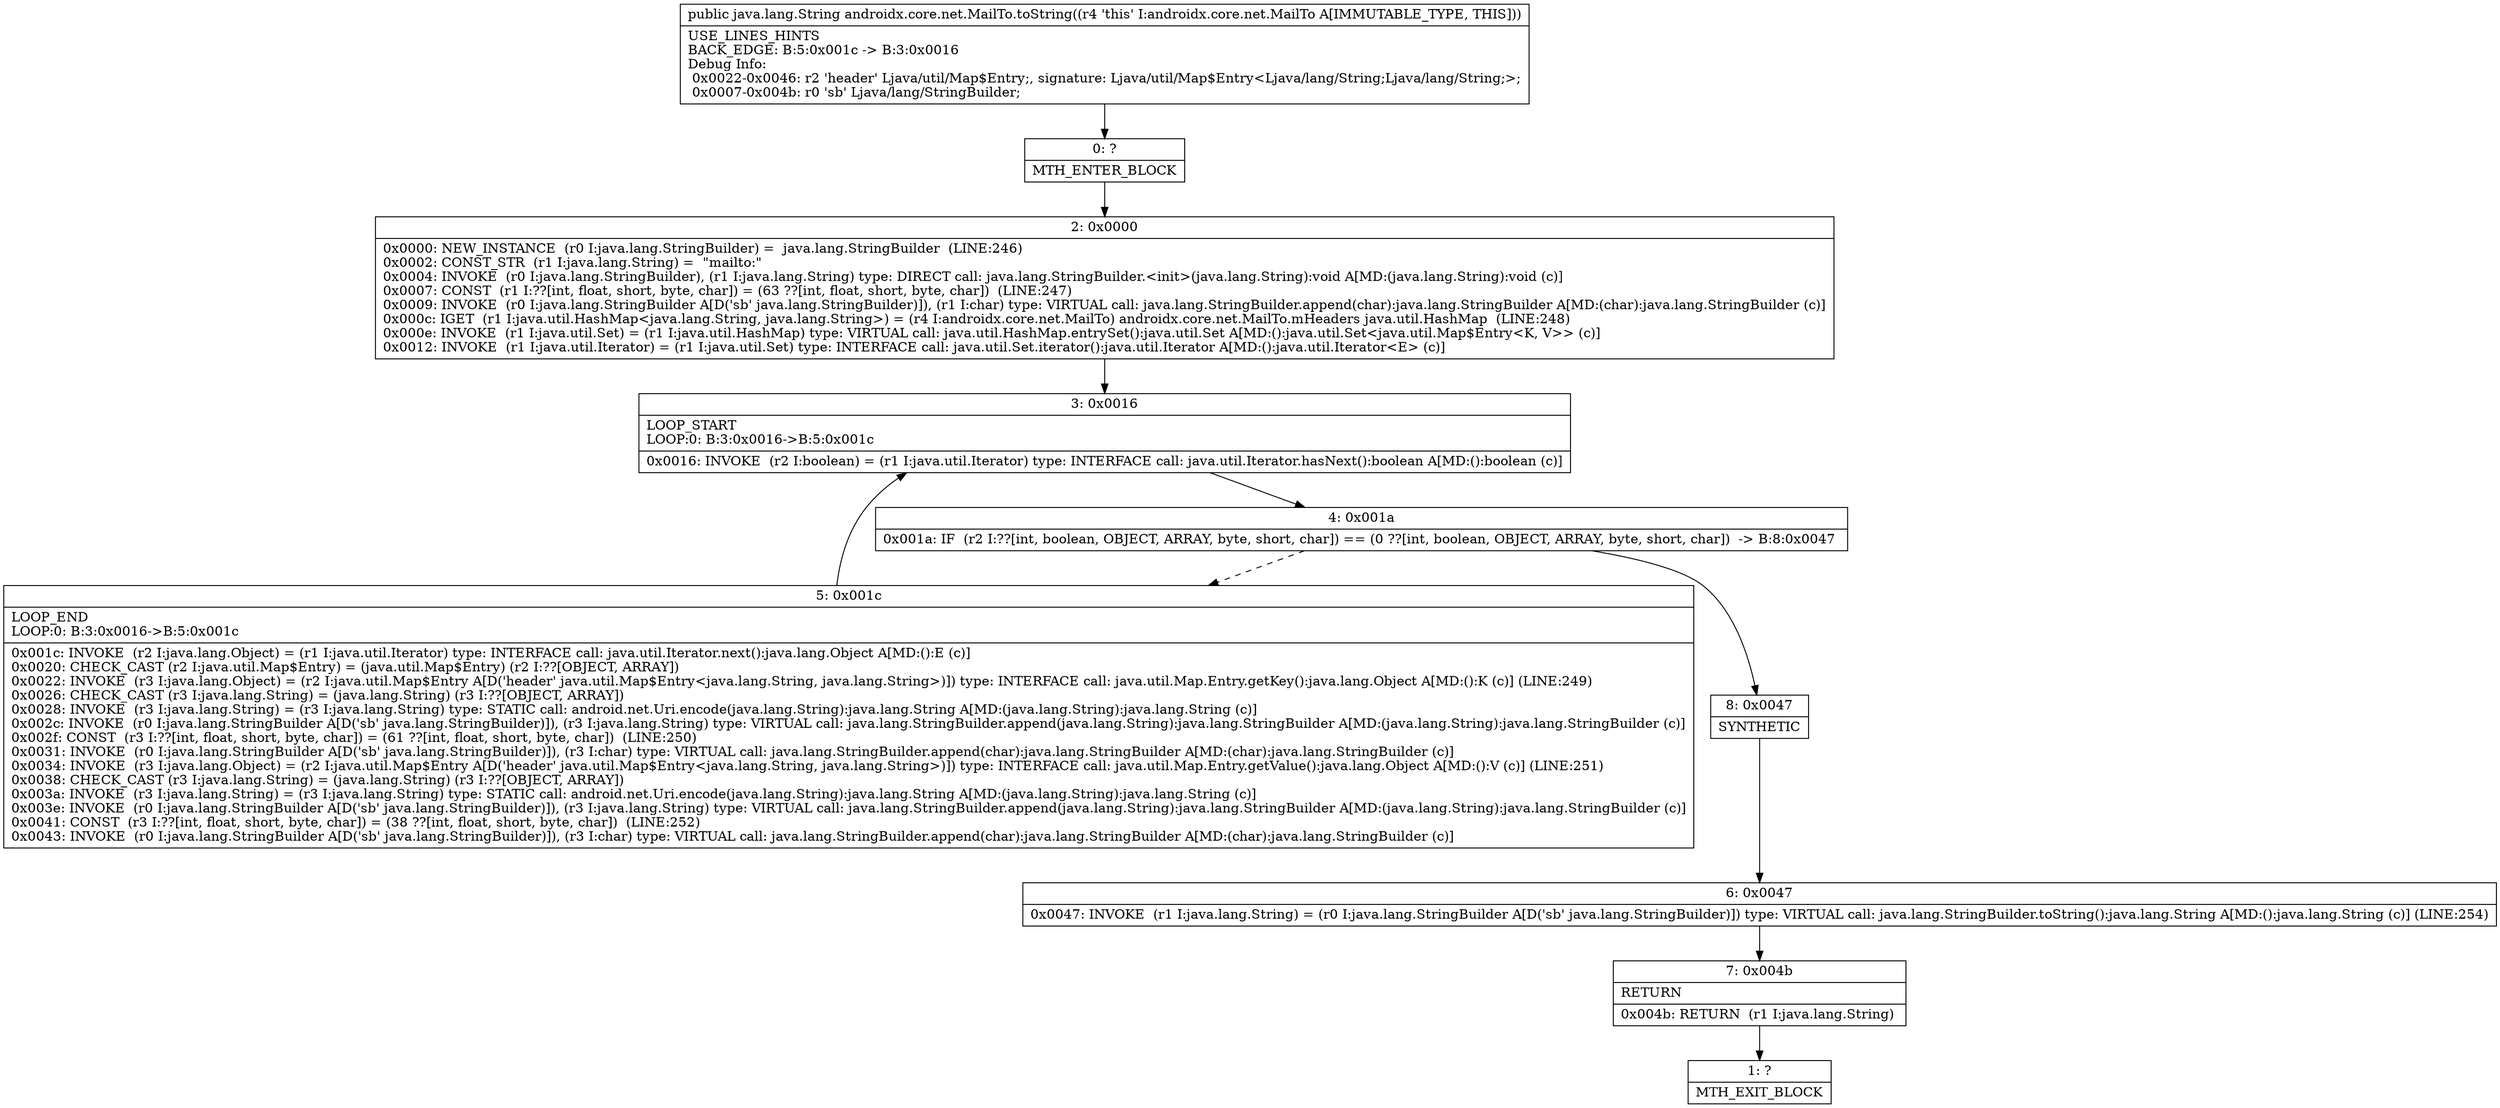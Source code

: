 digraph "CFG forandroidx.core.net.MailTo.toString()Ljava\/lang\/String;" {
Node_0 [shape=record,label="{0\:\ ?|MTH_ENTER_BLOCK\l}"];
Node_2 [shape=record,label="{2\:\ 0x0000|0x0000: NEW_INSTANCE  (r0 I:java.lang.StringBuilder) =  java.lang.StringBuilder  (LINE:246)\l0x0002: CONST_STR  (r1 I:java.lang.String) =  \"mailto:\" \l0x0004: INVOKE  (r0 I:java.lang.StringBuilder), (r1 I:java.lang.String) type: DIRECT call: java.lang.StringBuilder.\<init\>(java.lang.String):void A[MD:(java.lang.String):void (c)]\l0x0007: CONST  (r1 I:??[int, float, short, byte, char]) = (63 ??[int, float, short, byte, char])  (LINE:247)\l0x0009: INVOKE  (r0 I:java.lang.StringBuilder A[D('sb' java.lang.StringBuilder)]), (r1 I:char) type: VIRTUAL call: java.lang.StringBuilder.append(char):java.lang.StringBuilder A[MD:(char):java.lang.StringBuilder (c)]\l0x000c: IGET  (r1 I:java.util.HashMap\<java.lang.String, java.lang.String\>) = (r4 I:androidx.core.net.MailTo) androidx.core.net.MailTo.mHeaders java.util.HashMap  (LINE:248)\l0x000e: INVOKE  (r1 I:java.util.Set) = (r1 I:java.util.HashMap) type: VIRTUAL call: java.util.HashMap.entrySet():java.util.Set A[MD:():java.util.Set\<java.util.Map$Entry\<K, V\>\> (c)]\l0x0012: INVOKE  (r1 I:java.util.Iterator) = (r1 I:java.util.Set) type: INTERFACE call: java.util.Set.iterator():java.util.Iterator A[MD:():java.util.Iterator\<E\> (c)]\l}"];
Node_3 [shape=record,label="{3\:\ 0x0016|LOOP_START\lLOOP:0: B:3:0x0016\-\>B:5:0x001c\l|0x0016: INVOKE  (r2 I:boolean) = (r1 I:java.util.Iterator) type: INTERFACE call: java.util.Iterator.hasNext():boolean A[MD:():boolean (c)]\l}"];
Node_4 [shape=record,label="{4\:\ 0x001a|0x001a: IF  (r2 I:??[int, boolean, OBJECT, ARRAY, byte, short, char]) == (0 ??[int, boolean, OBJECT, ARRAY, byte, short, char])  \-\> B:8:0x0047 \l}"];
Node_5 [shape=record,label="{5\:\ 0x001c|LOOP_END\lLOOP:0: B:3:0x0016\-\>B:5:0x001c\l|0x001c: INVOKE  (r2 I:java.lang.Object) = (r1 I:java.util.Iterator) type: INTERFACE call: java.util.Iterator.next():java.lang.Object A[MD:():E (c)]\l0x0020: CHECK_CAST (r2 I:java.util.Map$Entry) = (java.util.Map$Entry) (r2 I:??[OBJECT, ARRAY]) \l0x0022: INVOKE  (r3 I:java.lang.Object) = (r2 I:java.util.Map$Entry A[D('header' java.util.Map$Entry\<java.lang.String, java.lang.String\>)]) type: INTERFACE call: java.util.Map.Entry.getKey():java.lang.Object A[MD:():K (c)] (LINE:249)\l0x0026: CHECK_CAST (r3 I:java.lang.String) = (java.lang.String) (r3 I:??[OBJECT, ARRAY]) \l0x0028: INVOKE  (r3 I:java.lang.String) = (r3 I:java.lang.String) type: STATIC call: android.net.Uri.encode(java.lang.String):java.lang.String A[MD:(java.lang.String):java.lang.String (c)]\l0x002c: INVOKE  (r0 I:java.lang.StringBuilder A[D('sb' java.lang.StringBuilder)]), (r3 I:java.lang.String) type: VIRTUAL call: java.lang.StringBuilder.append(java.lang.String):java.lang.StringBuilder A[MD:(java.lang.String):java.lang.StringBuilder (c)]\l0x002f: CONST  (r3 I:??[int, float, short, byte, char]) = (61 ??[int, float, short, byte, char])  (LINE:250)\l0x0031: INVOKE  (r0 I:java.lang.StringBuilder A[D('sb' java.lang.StringBuilder)]), (r3 I:char) type: VIRTUAL call: java.lang.StringBuilder.append(char):java.lang.StringBuilder A[MD:(char):java.lang.StringBuilder (c)]\l0x0034: INVOKE  (r3 I:java.lang.Object) = (r2 I:java.util.Map$Entry A[D('header' java.util.Map$Entry\<java.lang.String, java.lang.String\>)]) type: INTERFACE call: java.util.Map.Entry.getValue():java.lang.Object A[MD:():V (c)] (LINE:251)\l0x0038: CHECK_CAST (r3 I:java.lang.String) = (java.lang.String) (r3 I:??[OBJECT, ARRAY]) \l0x003a: INVOKE  (r3 I:java.lang.String) = (r3 I:java.lang.String) type: STATIC call: android.net.Uri.encode(java.lang.String):java.lang.String A[MD:(java.lang.String):java.lang.String (c)]\l0x003e: INVOKE  (r0 I:java.lang.StringBuilder A[D('sb' java.lang.StringBuilder)]), (r3 I:java.lang.String) type: VIRTUAL call: java.lang.StringBuilder.append(java.lang.String):java.lang.StringBuilder A[MD:(java.lang.String):java.lang.StringBuilder (c)]\l0x0041: CONST  (r3 I:??[int, float, short, byte, char]) = (38 ??[int, float, short, byte, char])  (LINE:252)\l0x0043: INVOKE  (r0 I:java.lang.StringBuilder A[D('sb' java.lang.StringBuilder)]), (r3 I:char) type: VIRTUAL call: java.lang.StringBuilder.append(char):java.lang.StringBuilder A[MD:(char):java.lang.StringBuilder (c)]\l}"];
Node_8 [shape=record,label="{8\:\ 0x0047|SYNTHETIC\l}"];
Node_6 [shape=record,label="{6\:\ 0x0047|0x0047: INVOKE  (r1 I:java.lang.String) = (r0 I:java.lang.StringBuilder A[D('sb' java.lang.StringBuilder)]) type: VIRTUAL call: java.lang.StringBuilder.toString():java.lang.String A[MD:():java.lang.String (c)] (LINE:254)\l}"];
Node_7 [shape=record,label="{7\:\ 0x004b|RETURN\l|0x004b: RETURN  (r1 I:java.lang.String) \l}"];
Node_1 [shape=record,label="{1\:\ ?|MTH_EXIT_BLOCK\l}"];
MethodNode[shape=record,label="{public java.lang.String androidx.core.net.MailTo.toString((r4 'this' I:androidx.core.net.MailTo A[IMMUTABLE_TYPE, THIS]))  | USE_LINES_HINTS\lBACK_EDGE: B:5:0x001c \-\> B:3:0x0016\lDebug Info:\l  0x0022\-0x0046: r2 'header' Ljava\/util\/Map$Entry;, signature: Ljava\/util\/Map$Entry\<Ljava\/lang\/String;Ljava\/lang\/String;\>;\l  0x0007\-0x004b: r0 'sb' Ljava\/lang\/StringBuilder;\l}"];
MethodNode -> Node_0;Node_0 -> Node_2;
Node_2 -> Node_3;
Node_3 -> Node_4;
Node_4 -> Node_5[style=dashed];
Node_4 -> Node_8;
Node_5 -> Node_3;
Node_8 -> Node_6;
Node_6 -> Node_7;
Node_7 -> Node_1;
}

